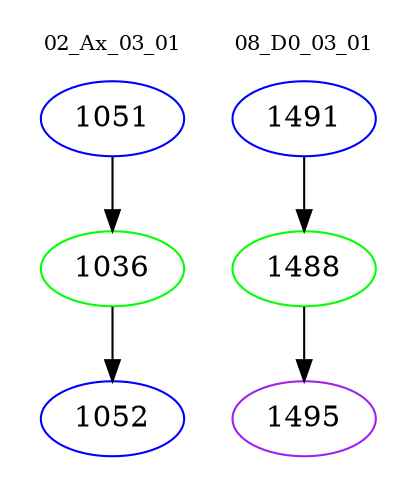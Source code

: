 digraph{
subgraph cluster_0 {
color = white
label = "02_Ax_03_01";
fontsize=10;
T0_1051 [label="1051", color="blue"]
T0_1051 -> T0_1036 [color="black"]
T0_1036 [label="1036", color="green"]
T0_1036 -> T0_1052 [color="black"]
T0_1052 [label="1052", color="blue"]
}
subgraph cluster_1 {
color = white
label = "08_D0_03_01";
fontsize=10;
T1_1491 [label="1491", color="blue"]
T1_1491 -> T1_1488 [color="black"]
T1_1488 [label="1488", color="green"]
T1_1488 -> T1_1495 [color="black"]
T1_1495 [label="1495", color="purple"]
}
}
